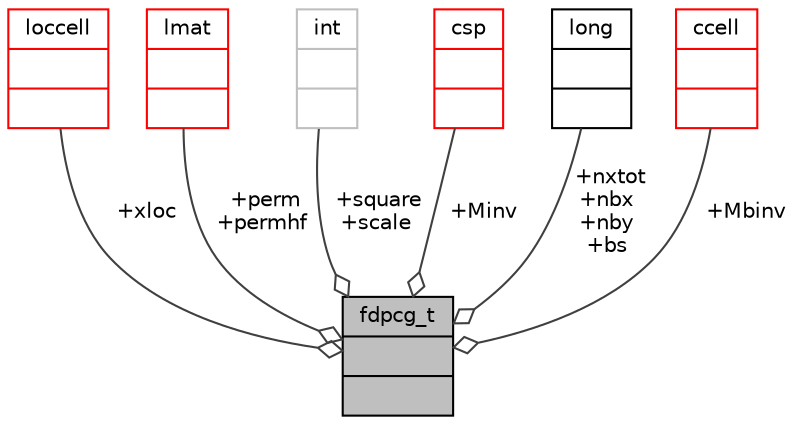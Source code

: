 digraph "fdpcg_t"
{
 // INTERACTIVE_SVG=YES
  bgcolor="transparent";
  edge [fontname="Helvetica",fontsize="10",labelfontname="Helvetica",labelfontsize="10"];
  node [fontname="Helvetica",fontsize="10",shape=record];
  Node105 [label="{fdpcg_t\n||}",height=0.2,width=0.4,color="black", fillcolor="grey75", style="filled", fontcolor="black"];
  Node106 -> Node105 [color="grey25",fontsize="10",style="solid",label=" +xloc" ,arrowhead="odiamond",fontname="Helvetica"];
  Node106 [label="{loccell\n||}",height=0.2,width=0.4,color="red",URL="$type_8h.html#structloccell"];
  Node108 -> Node105 [color="grey25",fontsize="10",style="solid",label=" +perm\n+permhf" ,arrowhead="odiamond",fontname="Helvetica"];
  Node108 [label="{lmat\n||}",height=0.2,width=0.4,color="red",URL="$type_8h.html#structlmat"];
  Node110 -> Node105 [color="grey25",fontsize="10",style="solid",label=" +square\n+scale" ,arrowhead="odiamond",fontname="Helvetica"];
  Node110 [label="{int\n||}",height=0.2,width=0.4,color="grey75"];
  Node111 -> Node105 [color="grey25",fontsize="10",style="solid",label=" +Minv" ,arrowhead="odiamond",fontname="Helvetica"];
  Node111 [label="{csp\n||}",height=0.2,width=0.4,color="red",URL="$type_8h.html#structcsp"];
  Node113 -> Node105 [color="grey25",fontsize="10",style="solid",label=" +nxtot\n+nbx\n+nby\n+bs" ,arrowhead="odiamond",fontname="Helvetica"];
  Node113 [label="{long\n||}",height=0.2,width=0.4,color="black",URL="$classlong.html"];
  Node114 -> Node105 [color="grey25",fontsize="10",style="solid",label=" +Mbinv" ,arrowhead="odiamond",fontname="Helvetica"];
  Node114 [label="{ccell\n||}",height=0.2,width=0.4,color="red",URL="$type_8h.html#structccell"];
}
